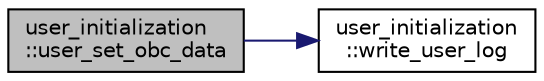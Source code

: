 digraph "user_initialization::user_set_obc_data"
{
 // INTERACTIVE_SVG=YES
 // LATEX_PDF_SIZE
  edge [fontname="Helvetica",fontsize="10",labelfontname="Helvetica",labelfontsize="10"];
  node [fontname="Helvetica",fontsize="10",shape=record];
  rankdir="LR";
  Node1 [label="user_initialization\l::user_set_obc_data",height=0.2,width=0.4,color="black", fillcolor="grey75", style="filled", fontcolor="black",tooltip="This subroutine sets the properties of flow at open boundary conditions."];
  Node1 -> Node2 [color="midnightblue",fontsize="10",style="solid",fontname="Helvetica"];
  Node2 [label="user_initialization\l::write_user_log",height=0.2,width=0.4,color="black", fillcolor="white", style="filled",URL="$namespaceuser__initialization.html#aebfc0db710e83bae83f08e1a774256dd",tooltip="Write output about the parameter values being used."];
}

